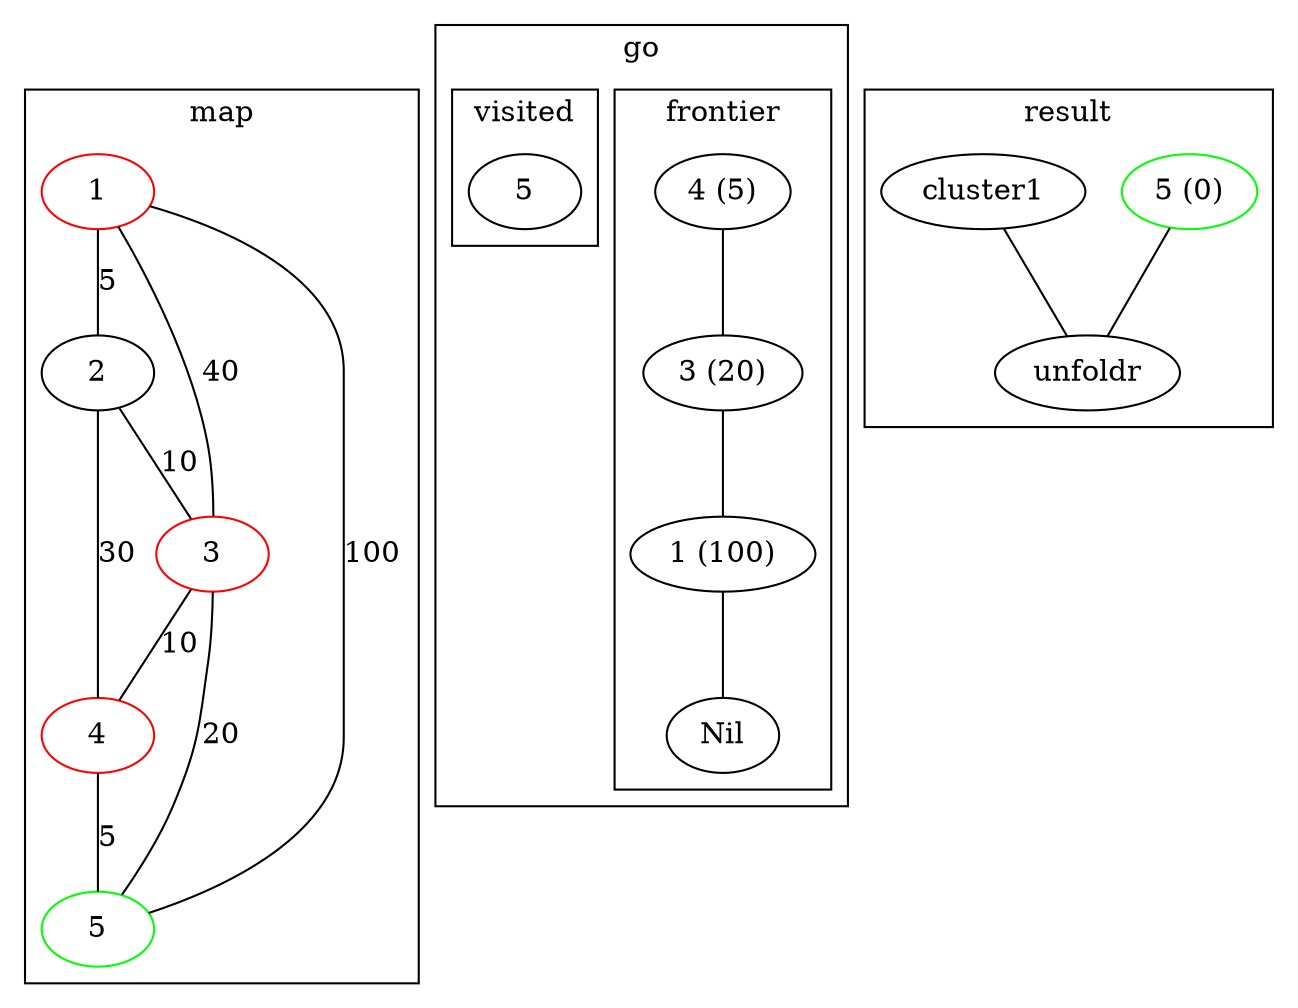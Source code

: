 graph {
    subgraph clusterM {
        label="map";
        d1[label=1,color=red]
        d2[label=2,]
        d3[label=3,color=red]
        d4[label=4,color=red]
        d5[label=5,color=green]
        edge[weight=95,label=5];
        d1 -- d2;
        edge[weight=60,label=40];
        d1 -- d3;
        edge[weight=1,label=100];
        d1 -- d5;
        edge[weight=90,label=10];
        d2 -- d3;
        edge[weight=70,label=30];
        d2 -- d4;
        edge[weight=90,label=10];
        d3 -- d4;
        edge[weight=80,label=20];
        d3 -- d5;
        edge[weight=95,label=5];
        d4 -- d5;
    }
    subgraph cluster1 {
        label="go";
        subgraph cluster0 {
            label="frontier";
            f4[label="4 (5)"];
            f3[label="3 (20)"];
            f1[label="1 (100)"];
            n[label="Nil"];
            f4 -- f3 -- f1 -- n;
        }
        subgraph cluster01 {
            label="visited";
            v1[label="5"];
            v1;
        }
        subgraph cluster02 {
            label="current location";
        }
        subgraph cluster03 {
            label="new elements";
        }
    }
    subgraph cluster2 {
        label="result";
        r5[label="5 (0)",color=green];
        r1[label="unfoldr"];
        r5--r1;
        cluster1 -- r1;
    }
}
